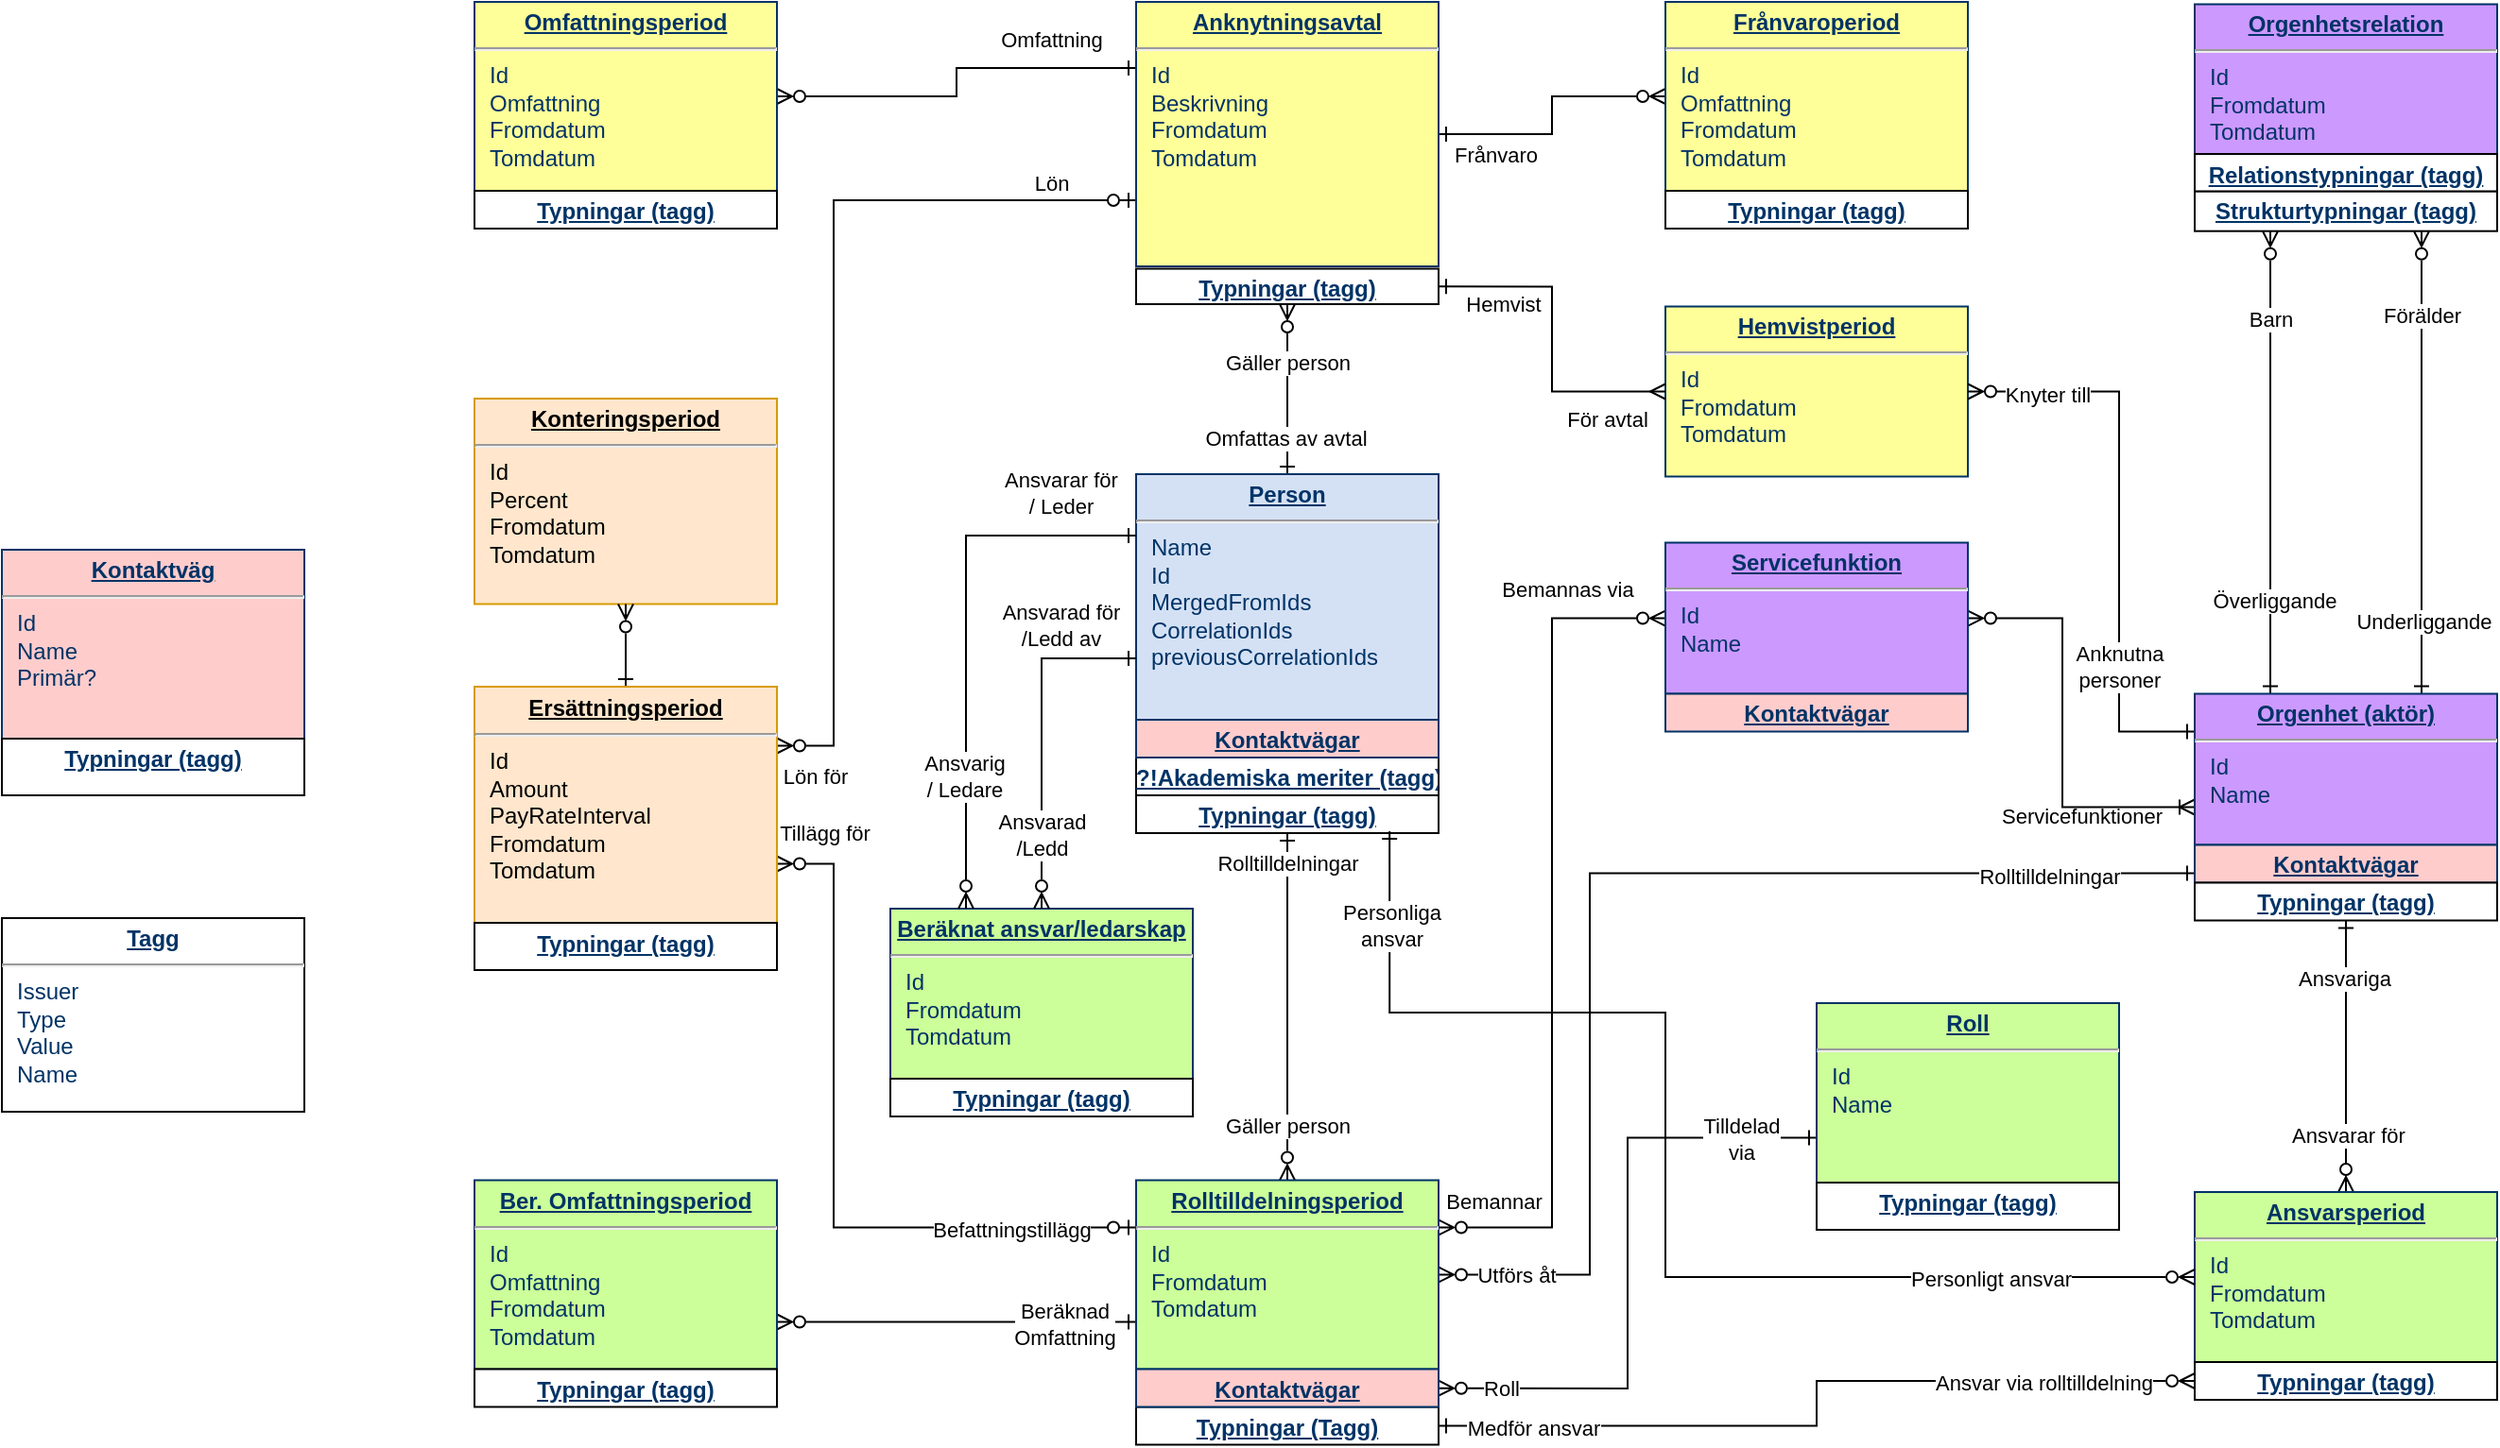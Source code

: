<mxfile version="20.5.3" type="embed"><diagram name="Page-1" id="efa7a0a1-bf9b-a30e-e6df-94a7791c09e9"><mxGraphModel dx="2362" dy="843" grid="1" gridSize="10" guides="1" tooltips="1" connect="1" arrows="1" fold="1" page="1" pageScale="1" pageWidth="1169" pageHeight="827" background="none" math="0" shadow="0"><root><mxCell id="0"/><mxCell id="1" parent="0"/><mxCell id="yMqSgsh0TC7EGv7iNOsN-120" value="" style="endArrow=ERzeroToMany;startArrow=ERone;html=1;rounded=0;startFill=0;endFill=0;orthogonal=0;jumpStyle=none;edgeStyle=orthogonalEdgeStyle;exitX=0;exitY=0.25;exitDx=0;exitDy=0;" parent="1" source="20" target="yMqSgsh0TC7EGv7iNOsN-121" edge="1"><mxGeometry width="50" height="50" relative="1" as="geometry"><mxPoint x="810" y="271.25" as="sourcePoint"/><mxPoint x="1320" y="201.25" as="targetPoint"/></mxGeometry></mxCell><mxCell id="yMqSgsh0TC7EGv7iNOsN-126" value="" style="endArrow=ERzeroToMany;startArrow=ERone;html=1;rounded=0;startFill=0;endFill=0;orthogonal=0;jumpStyle=none;edgeStyle=orthogonalEdgeStyle;" parent="1" source="20" target="yMqSgsh0TC7EGv7iNOsN-127" edge="1"><mxGeometry width="50" height="50" relative="1" as="geometry"><mxPoint x="790" y="343.75" as="sourcePoint"/><mxPoint x="1330" y="211.25" as="targetPoint"/></mxGeometry></mxCell><mxCell id="yMqSgsh0TC7EGv7iNOsN-171" value="Frånvaro" style="edgeLabel;html=1;align=center;verticalAlign=middle;resizable=0;points=[];" parent="yMqSgsh0TC7EGv7iNOsN-126" vertex="1" connectable="0"><mxGeometry x="-0.732" relative="1" as="geometry"><mxPoint x="11" y="11" as="offset"/></mxGeometry></mxCell><mxCell id="yMqSgsh0TC7EGv7iNOsN-134" value="" style="endArrow=ERzeroToMany;startArrow=ERzeroToOne;html=1;rounded=0;startFill=0;endFill=0;orthogonal=0;jumpStyle=none;edgeStyle=orthogonalEdgeStyle;entryX=1;entryY=0.25;entryDx=0;entryDy=0;exitX=0;exitY=0.75;exitDx=0;exitDy=0;" parent="1" source="20" target="yMqSgsh0TC7EGv7iNOsN-133" edge="1"><mxGeometry width="50" height="50" relative="1" as="geometry"><mxPoint x="790" y="521.25" as="sourcePoint"/><mxPoint x="1340" y="398.75" as="targetPoint"/><Array as="points"><mxPoint x="240" y="135"/><mxPoint x="240" y="424"/></Array></mxGeometry></mxCell><mxCell id="yMqSgsh0TC7EGv7iNOsN-168" value="Lön" style="edgeLabel;html=1;align=center;verticalAlign=middle;resizable=0;points=[];" parent="yMqSgsh0TC7EGv7iNOsN-134" vertex="1" connectable="0"><mxGeometry x="-0.708" y="-1" relative="1" as="geometry"><mxPoint x="25" y="-8" as="offset"/></mxGeometry></mxCell><mxCell id="yMqSgsh0TC7EGv7iNOsN-345" value="Omfattning" style="edgeLabel;html=1;align=center;verticalAlign=middle;resizable=0;points=[];" parent="yMqSgsh0TC7EGv7iNOsN-134" vertex="1" connectable="0"><mxGeometry x="-0.708" y="-1" relative="1" as="geometry"><mxPoint x="25" y="-84" as="offset"/></mxGeometry></mxCell><mxCell id="yMqSgsh0TC7EGv7iNOsN-348" value="Tillägg för" style="edgeLabel;html=1;align=center;verticalAlign=middle;resizable=0;points=[];" parent="yMqSgsh0TC7EGv7iNOsN-134" vertex="1" connectable="0"><mxGeometry x="-0.708" y="-1" relative="1" as="geometry"><mxPoint x="-95" y="336" as="offset"/></mxGeometry></mxCell><mxCell id="yMqSgsh0TC7EGv7iNOsN-359" value="Lön för" style="edgeLabel;html=1;align=center;verticalAlign=middle;resizable=0;points=[];" parent="yMqSgsh0TC7EGv7iNOsN-134" vertex="1" connectable="0"><mxGeometry x="0.779" relative="1" as="geometry"><mxPoint x="-10" y="39" as="offset"/></mxGeometry></mxCell><mxCell id="yMqSgsh0TC7EGv7iNOsN-136" value="&lt;p style=&quot;margin: 0px; margin-top: 4px; text-align: center; text-decoration: underline;&quot;&gt;&lt;strong&gt;Hemvistperiod&lt;/strong&gt;&lt;/p&gt;&lt;hr&gt;&lt;p style=&quot;margin: 0px; margin-left: 8px;&quot;&gt;Id&lt;/p&gt;&lt;p style=&quot;margin: 0px; margin-left: 8px;&quot;&gt;&lt;span style=&quot;background-color: initial;&quot;&gt;Fromdatum&lt;/span&gt;&lt;br&gt;&lt;/p&gt;&lt;p style=&quot;margin: 0px; margin-left: 8px;&quot;&gt;Tomdatum&lt;/p&gt;" style="verticalAlign=top;align=left;overflow=fill;fontSize=12;fontFamily=Helvetica;html=1;strokeColor=#003366;shadow=0;fillColor=#FFFF99;fontColor=#003366" parent="1" vertex="1"><mxGeometry x="680" y="191.25" width="160" height="90" as="geometry"/></mxCell><mxCell id="yMqSgsh0TC7EGv7iNOsN-137" value="" style="endArrow=ERmany;startArrow=ERone;html=1;rounded=0;startFill=0;endFill=0;orthogonal=0;jumpStyle=none;edgeStyle=orthogonalEdgeStyle;entryX=0;entryY=0.5;entryDx=0;entryDy=0;" parent="1" source="yMqSgsh0TC7EGv7iNOsN-305" target="yMqSgsh0TC7EGv7iNOsN-136" edge="1"><mxGeometry width="50" height="50" relative="1" as="geometry"><mxPoint x="750" y="491.25" as="sourcePoint"/><mxPoint x="1310" y="556.25" as="targetPoint"/></mxGeometry></mxCell><mxCell id="yMqSgsh0TC7EGv7iNOsN-170" value="Hemvist" style="edgeLabel;html=1;align=center;verticalAlign=middle;resizable=0;points=[];" parent="yMqSgsh0TC7EGv7iNOsN-137" vertex="1" connectable="0"><mxGeometry x="-0.839" relative="1" as="geometry"><mxPoint x="20" y="9" as="offset"/></mxGeometry></mxCell><mxCell id="yMqSgsh0TC7EGv7iNOsN-352" value="För avtal" style="edgeLabel;html=1;align=center;verticalAlign=middle;resizable=0;points=[];" parent="yMqSgsh0TC7EGv7iNOsN-137" vertex="1" connectable="0"><mxGeometry x="0.541" relative="1" as="geometry"><mxPoint x="9" y="14" as="offset"/></mxGeometry></mxCell><mxCell id="yMqSgsh0TC7EGv7iNOsN-138" value="" style="endArrow=ERzeroToMany;startArrow=ERone;html=1;rounded=0;startFill=0;endFill=0;orthogonal=0;jumpStyle=none;edgeStyle=orthogonalEdgeStyle;entryX=1;entryY=0.5;entryDx=0;entryDy=0;exitX=0;exitY=0.25;exitDx=0;exitDy=0;" parent="1" source="19" target="yMqSgsh0TC7EGv7iNOsN-136" edge="1"><mxGeometry width="50" height="50" relative="1" as="geometry"><mxPoint x="790" y="343.75" as="sourcePoint"/><mxPoint x="1020" y="736.25" as="targetPoint"/><Array as="points"><mxPoint x="920" y="416"/><mxPoint x="920" y="236"/></Array></mxGeometry></mxCell><mxCell id="yMqSgsh0TC7EGv7iNOsN-203" value="Anknutna &lt;br&gt;personer" style="edgeLabel;html=1;align=center;verticalAlign=middle;resizable=0;points=[];" parent="yMqSgsh0TC7EGv7iNOsN-138" vertex="1" connectable="0"><mxGeometry x="-0.735" y="-1" relative="1" as="geometry"><mxPoint x="-1" y="-35" as="offset"/></mxGeometry></mxCell><mxCell id="yMqSgsh0TC7EGv7iNOsN-353" value="Knyter till" style="edgeLabel;html=1;align=center;verticalAlign=middle;resizable=0;points=[];" parent="yMqSgsh0TC7EGv7iNOsN-138" vertex="1" connectable="0"><mxGeometry x="0.72" y="1" relative="1" as="geometry"><mxPoint as="offset"/></mxGeometry></mxCell><mxCell id="yMqSgsh0TC7EGv7iNOsN-143" value="" style="endArrow=ERzeroToMany;startArrow=ERone;html=1;rounded=0;startFill=0;endFill=0;orthogonal=0;jumpStyle=none;edgeStyle=orthogonalEdgeStyle;" parent="1" source="yMqSgsh0TC7EGv7iNOsN-304" target="yMqSgsh0TC7EGv7iNOsN-140" edge="1"><mxGeometry width="50" height="50" relative="1" as="geometry"><mxPoint x="490" y="521.25" as="sourcePoint"/><mxPoint x="490" y="601.25" as="targetPoint"/></mxGeometry></mxCell><mxCell id="yMqSgsh0TC7EGv7iNOsN-180" value="Ansvarar för" style="edgeLabel;html=1;align=center;verticalAlign=middle;resizable=0;points=[];" parent="yMqSgsh0TC7EGv7iNOsN-143" vertex="1" connectable="0"><mxGeometry x="0.573" y="1" relative="1" as="geometry"><mxPoint as="offset"/></mxGeometry></mxCell><mxCell id="yMqSgsh0TC7EGv7iNOsN-202" value="Ansvariga" style="edgeLabel;html=1;align=center;verticalAlign=middle;resizable=0;points=[];" parent="yMqSgsh0TC7EGv7iNOsN-143" vertex="1" connectable="0"><mxGeometry x="-0.573" y="-1" relative="1" as="geometry"><mxPoint as="offset"/></mxGeometry></mxCell><mxCell id="yMqSgsh0TC7EGv7iNOsN-145" value="" style="endArrow=ERzeroToMany;startArrow=ERone;html=1;rounded=0;startFill=0;endFill=0;orthogonal=0;jumpStyle=none;exitX=0;exitY=0.75;exitDx=0;exitDy=0;edgeStyle=orthogonalEdgeStyle;entryX=1;entryY=0.5;entryDx=0;entryDy=0;" parent="1" source="yMqSgsh0TC7EGv7iNOsN-253" target="yMqSgsh0TC7EGv7iNOsN-147" edge="1"><mxGeometry width="50" height="50" relative="1" as="geometry"><mxPoint x="660" y="973.75" as="sourcePoint"/><mxPoint x="570" y="610" as="targetPoint"/><Array as="points"><mxPoint x="640" y="491"/><mxPoint x="640" y="704"/></Array></mxGeometry></mxCell><mxCell id="yMqSgsh0TC7EGv7iNOsN-346" value="Servicefunktioner" style="edgeLabel;html=1;align=center;verticalAlign=middle;resizable=0;points=[];" parent="yMqSgsh0TC7EGv7iNOsN-145" vertex="1" connectable="0"><mxGeometry x="-0.831" y="-1" relative="1" as="geometry"><mxPoint x="-8" y="-30" as="offset"/></mxGeometry></mxCell><mxCell id="yMqSgsh0TC7EGv7iNOsN-350" value="Utförs åt" style="edgeLabel;html=1;align=center;verticalAlign=middle;resizable=0;points=[];" parent="yMqSgsh0TC7EGv7iNOsN-145" vertex="1" connectable="0"><mxGeometry x="0.825" relative="1" as="geometry"><mxPoint x="-13" as="offset"/></mxGeometry></mxCell><mxCell id="yMqSgsh0TC7EGv7iNOsN-351" value="Rolltilldelningar" style="edgeLabel;html=1;align=center;verticalAlign=middle;resizable=0;points=[];" parent="yMqSgsh0TC7EGv7iNOsN-145" vertex="1" connectable="0"><mxGeometry x="-0.828" y="1" relative="1" as="geometry"><mxPoint x="-25" as="offset"/></mxGeometry></mxCell><mxCell id="yMqSgsh0TC7EGv7iNOsN-146" value="" style="endArrow=ERzeroToMany;startArrow=ERone;html=1;rounded=0;startFill=0;endFill=0;orthogonal=0;jumpStyle=none;edgeStyle=orthogonalEdgeStyle;entryX=0.5;entryY=0;entryDx=0;entryDy=0;" parent="1" source="yMqSgsh0TC7EGv7iNOsN-268" target="yMqSgsh0TC7EGv7iNOsN-147" edge="1"><mxGeometry width="50" height="50" relative="1" as="geometry"><mxPoint x="390" y="501.25" as="sourcePoint"/><mxPoint x="1030" y="956.25" as="targetPoint"/></mxGeometry></mxCell><mxCell id="yMqSgsh0TC7EGv7iNOsN-183" value="Gäller person" style="edgeLabel;html=1;align=center;verticalAlign=middle;resizable=0;points=[];" parent="yMqSgsh0TC7EGv7iNOsN-146" vertex="1" connectable="0"><mxGeometry x="0.35" y="1" relative="1" as="geometry"><mxPoint x="-1" y="31" as="offset"/></mxGeometry></mxCell><mxCell id="yMqSgsh0TC7EGv7iNOsN-149" value="" style="endArrow=ERzeroToMany;startArrow=ERone;html=1;rounded=0;startFill=0;endFill=0;orthogonal=0;jumpStyle=none;edgeStyle=orthogonalEdgeStyle;exitX=0;exitY=0.75;exitDx=0;exitDy=0;" parent="1" source="yMqSgsh0TC7EGv7iNOsN-148" target="yMqSgsh0TC7EGv7iNOsN-251" edge="1"><mxGeometry width="50" height="50" relative="1" as="geometry"><mxPoint x="890" y="901.25" as="sourcePoint"/><mxPoint x="590" y="750" as="targetPoint"/><Array as="points"><mxPoint x="660" y="631"/><mxPoint x="660" y="764"/></Array></mxGeometry></mxCell><mxCell id="yMqSgsh0TC7EGv7iNOsN-349" value="Roll" style="edgeLabel;html=1;align=center;verticalAlign=middle;resizable=0;points=[];" parent="yMqSgsh0TC7EGv7iNOsN-149" vertex="1" connectable="0"><mxGeometry x="0.8" relative="1" as="geometry"><mxPoint as="offset"/></mxGeometry></mxCell><mxCell id="yMqSgsh0TC7EGv7iNOsN-357" value="Tilldelad&lt;br&gt;via" style="edgeLabel;html=1;align=center;verticalAlign=middle;resizable=0;points=[];" parent="yMqSgsh0TC7EGv7iNOsN-149" vertex="1" connectable="0"><mxGeometry x="-0.758" relative="1" as="geometry"><mxPoint as="offset"/></mxGeometry></mxCell><mxCell id="yMqSgsh0TC7EGv7iNOsN-155" value="" style="endArrow=ERoneToMany;startArrow=ERzeroToMany;html=1;rounded=0;startFill=0;endFill=0;orthogonal=0;edgeStyle=orthogonalEdgeStyle;entryX=0;entryY=0.75;entryDx=0;entryDy=0;" parent="1" source="yMqSgsh0TC7EGv7iNOsN-153" target="19" edge="1"><mxGeometry x="-1" y="-282" width="50" height="50" relative="1" as="geometry"><mxPoint x="500" y="991.25" as="sourcePoint"/><mxPoint x="940" y="450" as="targetPoint"/><Array as="points"><mxPoint x="890" y="356"/><mxPoint x="890" y="456"/></Array><mxPoint x="270" y="202" as="offset"/></mxGeometry></mxCell><mxCell id="yMqSgsh0TC7EGv7iNOsN-163" value="" style="endArrow=ERzeroToMany;startArrow=ERone;html=1;rounded=0;startFill=0;endFill=0;orthogonal=0;jumpStyle=none;exitX=0.25;exitY=0;exitDx=0;exitDy=0;entryX=0.25;entryY=1;entryDx=0;entryDy=0;edgeStyle=orthogonalEdgeStyle;" parent="1" source="19" target="yMqSgsh0TC7EGv7iNOsN-321" edge="1"><mxGeometry width="50" height="50" relative="1" as="geometry"><mxPoint x="1300" y="361.25" as="sourcePoint"/><mxPoint x="1290" y="361.25" as="targetPoint"/></mxGeometry></mxCell><mxCell id="yMqSgsh0TC7EGv7iNOsN-164" value="Överliggande" style="edgeLabel;html=1;align=center;verticalAlign=middle;resizable=0;points=[];" parent="yMqSgsh0TC7EGv7iNOsN-163" vertex="1" connectable="0"><mxGeometry x="-0.59" y="-2" relative="1" as="geometry"><mxPoint as="offset"/></mxGeometry></mxCell><mxCell id="yMqSgsh0TC7EGv7iNOsN-166" value="Barn" style="edgeLabel;html=1;align=center;verticalAlign=middle;resizable=0;points=[];" parent="yMqSgsh0TC7EGv7iNOsN-163" vertex="1" connectable="0"><mxGeometry x="0.405" relative="1" as="geometry"><mxPoint y="-27" as="offset"/></mxGeometry></mxCell><mxCell id="yMqSgsh0TC7EGv7iNOsN-211" value="" style="endArrow=ERzeroToMany;startArrow=ERzeroToMany;html=1;rounded=0;startFill=0;endFill=0;orthogonal=0;jumpStyle=none;edgeStyle=orthogonalEdgeStyle;entryX=1;entryY=0.25;entryDx=0;entryDy=0;" parent="1" source="yMqSgsh0TC7EGv7iNOsN-153" target="yMqSgsh0TC7EGv7iNOsN-147" edge="1"><mxGeometry width="50" height="50" relative="1" as="geometry"><mxPoint x="1230" y="501.25" as="sourcePoint"/><mxPoint x="570" y="608.277" as="targetPoint"/></mxGeometry></mxCell><mxCell id="yMqSgsh0TC7EGv7iNOsN-212" value="Bemannar" style="edgeLabel;html=1;align=center;verticalAlign=middle;resizable=0;points=[];" parent="yMqSgsh0TC7EGv7iNOsN-211" vertex="1" connectable="0"><mxGeometry x="0.876" relative="1" as="geometry"><mxPoint x="1" y="-14" as="offset"/></mxGeometry></mxCell><mxCell id="yMqSgsh0TC7EGv7iNOsN-213" value="Bemannas via" style="edgeLabel;html=1;align=center;verticalAlign=middle;resizable=0;points=[];" parent="yMqSgsh0TC7EGv7iNOsN-211" vertex="1" connectable="0"><mxGeometry x="-0.831" y="-1" relative="1" as="geometry"><mxPoint x="-15" y="-15" as="offset"/></mxGeometry></mxCell><mxCell id="yMqSgsh0TC7EGv7iNOsN-221" value="&lt;p style=&quot;margin: 0px; margin-top: 4px; text-align: center; text-decoration: underline;&quot;&gt;&lt;strong&gt;Konteringsperiod&lt;/strong&gt;&lt;/p&gt;&lt;hr&gt;&lt;p style=&quot;margin: 0px; margin-left: 8px;&quot;&gt;Id&lt;/p&gt;&lt;p style=&quot;margin: 0px; margin-left: 8px;&quot;&gt;&lt;span style=&quot;background-color: initial;&quot;&gt;Percent&lt;/span&gt;&lt;/p&gt;&lt;p style=&quot;margin: 0px; margin-left: 8px;&quot;&gt;&lt;span style=&quot;background-color: initial;&quot;&gt;Fromdatum&lt;/span&gt;&lt;br&gt;&lt;/p&gt;&lt;p style=&quot;margin: 0px; margin-left: 8px;&quot;&gt;Tomdatum&lt;/p&gt;&lt;p style=&quot;margin: 0px; margin-left: 8px;&quot;&gt;&lt;br&gt;&lt;/p&gt;" style="verticalAlign=top;align=left;overflow=fill;fontSize=12;fontFamily=Helvetica;html=1;strokeColor=#d79b00;shadow=0;fillColor=#ffe6cc;" parent="1" vertex="1"><mxGeometry x="50" y="240" width="160" height="108.75" as="geometry"/></mxCell><mxCell id="yMqSgsh0TC7EGv7iNOsN-222" value="" style="endArrow=ERzeroToMany;startArrow=ERone;html=1;rounded=0;startFill=0;endFill=0;orthogonal=0;jumpStyle=none;edgeStyle=orthogonalEdgeStyle;" parent="1" source="yMqSgsh0TC7EGv7iNOsN-133" target="yMqSgsh0TC7EGv7iNOsN-221" edge="1"><mxGeometry width="50" height="50" relative="1" as="geometry"><mxPoint x="490" y="-48.75" as="sourcePoint"/><mxPoint x="380" y="86.25" as="targetPoint"/></mxGeometry></mxCell><mxCell id="yMqSgsh0TC7EGv7iNOsN-224" value="" style="endArrow=ERzeroToMany;startArrow=ERone;html=1;rounded=0;startFill=0;endFill=0;orthogonal=0;jumpStyle=none;edgeStyle=orthogonalEdgeStyle;entryX=1;entryY=0.75;entryDx=0;entryDy=0;exitX=0;exitY=0.75;exitDx=0;exitDy=0;" parent="1" source="yMqSgsh0TC7EGv7iNOsN-147" target="yMqSgsh0TC7EGv7iNOsN-246" edge="1"><mxGeometry width="50" height="50" relative="1" as="geometry"><mxPoint x="570" y="152.762" as="sourcePoint"/><mxPoint x="840" y="39.738" as="targetPoint"/><Array as="points"><mxPoint x="250" y="729"/><mxPoint x="250" y="729"/></Array></mxGeometry></mxCell><mxCell id="yMqSgsh0TC7EGv7iNOsN-225" value="Beräknad&lt;br&gt;Omfattning" style="edgeLabel;html=1;align=center;verticalAlign=middle;resizable=0;points=[];" parent="yMqSgsh0TC7EGv7iNOsN-224" vertex="1" connectable="0"><mxGeometry x="-0.6" relative="1" as="geometry"><mxPoint y="1" as="offset"/></mxGeometry></mxCell><mxCell id="yMqSgsh0TC7EGv7iNOsN-241" value="" style="endArrow=ERzeroToMany;startArrow=ERone;html=1;rounded=0;startFill=0;endFill=0;orthogonal=0;jumpStyle=none;edgeStyle=orthogonalEdgeStyle;exitX=1;exitY=0.5;exitDx=0;exitDy=0;entryX=0;entryY=0.5;entryDx=0;entryDy=0;" parent="1" source="yMqSgsh0TC7EGv7iNOsN-269" target="yMqSgsh0TC7EGv7iNOsN-313" edge="1"><mxGeometry width="50" height="50" relative="1" as="geometry"><mxPoint x="570" y="195" as="sourcePoint"/><mxPoint x="1050" y="247.5" as="targetPoint"/></mxGeometry></mxCell><mxCell id="yMqSgsh0TC7EGv7iNOsN-243" value="Ansvar via rolltilldelning" style="edgeLabel;html=1;align=center;verticalAlign=middle;resizable=0;points=[];" parent="yMqSgsh0TC7EGv7iNOsN-241" vertex="1" connectable="0"><mxGeometry x="0.765" y="-1" relative="1" as="geometry"><mxPoint x="-30" as="offset"/></mxGeometry></mxCell><mxCell id="yMqSgsh0TC7EGv7iNOsN-343" value="Medför ansvar" style="edgeLabel;html=1;align=center;verticalAlign=middle;resizable=0;points=[];" parent="yMqSgsh0TC7EGv7iNOsN-241" vertex="1" connectable="0"><mxGeometry x="-0.669" y="-2" relative="1" as="geometry"><mxPoint x="-20" y="-1" as="offset"/></mxGeometry></mxCell><mxCell id="yMqSgsh0TC7EGv7iNOsN-244" value="" style="endArrow=ERzeroToMany;startArrow=ERzeroToOne;html=1;rounded=0;startFill=0;endFill=0;orthogonal=0;jumpStyle=none;edgeStyle=orthogonalEdgeStyle;entryX=1;entryY=0.75;entryDx=0;entryDy=0;exitX=0;exitY=0.25;exitDx=0;exitDy=0;" parent="1" source="yMqSgsh0TC7EGv7iNOsN-147" target="yMqSgsh0TC7EGv7iNOsN-133" edge="1"><mxGeometry width="50" height="50" relative="1" as="geometry"><mxPoint x="490" y="141.25" as="sourcePoint"/><mxPoint x="490" y="86.25" as="targetPoint"/><Array as="points"><mxPoint x="240" y="679"/><mxPoint x="240" y="486"/></Array></mxGeometry></mxCell><mxCell id="yMqSgsh0TC7EGv7iNOsN-245" value="Befattningstillägg" style="edgeLabel;html=1;align=center;verticalAlign=middle;resizable=0;points=[];" parent="yMqSgsh0TC7EGv7iNOsN-244" vertex="1" connectable="0"><mxGeometry x="-0.65" y="-1" relative="1" as="geometry"><mxPoint x="1" y="2" as="offset"/></mxGeometry></mxCell><mxCell id="yMqSgsh0TC7EGv7iNOsN-255" value="&lt;p style=&quot;margin: 0px; margin-top: 4px; text-align: center; text-decoration: underline;&quot;&gt;&lt;strong&gt;Tagg&lt;/strong&gt;&lt;/p&gt;&lt;hr&gt;&lt;p style=&quot;margin: 0px; margin-left: 8px;&quot;&gt;Issuer&lt;/p&gt;&lt;p style=&quot;margin: 0px; margin-left: 8px;&quot;&gt;Type&lt;/p&gt;&lt;p style=&quot;margin: 0px; margin-left: 8px;&quot;&gt;Value&lt;/p&gt;&lt;p style=&quot;margin: 0px; margin-left: 8px;&quot;&gt;Name&lt;/p&gt;" style="verticalAlign=top;align=left;overflow=fill;fontSize=12;fontFamily=Helvetica;html=1;strokeColor=#000000;shadow=0;fillColor=#FFFFFF;fontColor=#003366" parent="1" vertex="1"><mxGeometry x="-200" y="515" width="160" height="102.5" as="geometry"/></mxCell><mxCell id="yMqSgsh0TC7EGv7iNOsN-306" value="Gäller person" style="endArrow=ERzeroToMany;startArrow=ERone;html=1;rounded=0;startFill=0;endFill=0;orthogonal=0;jumpStyle=none;" parent="1" source="21" target="yMqSgsh0TC7EGv7iNOsN-305" edge="1"><mxGeometry x="0.315" width="50" height="50" relative="1" as="geometry"><mxPoint x="480" y="251.25" as="sourcePoint"/><mxPoint x="520" y="191.25" as="targetPoint"/><mxPoint as="offset"/></mxGeometry></mxCell><mxCell id="yMqSgsh0TC7EGv7iNOsN-307" value="Omfattas av avtal" style="edgeLabel;html=1;align=center;verticalAlign=middle;resizable=0;points=[];" parent="yMqSgsh0TC7EGv7iNOsN-306" vertex="1" connectable="0"><mxGeometry x="-0.549" relative="1" as="geometry"><mxPoint x="-1" y="1" as="offset"/></mxGeometry></mxCell><mxCell id="yMqSgsh0TC7EGv7iNOsN-322" value="" style="endArrow=ERzeroToMany;startArrow=ERone;html=1;rounded=0;startFill=0;endFill=0;orthogonal=0;jumpStyle=none;exitX=0.75;exitY=0;exitDx=0;exitDy=0;edgeStyle=orthogonalEdgeStyle;entryX=0.75;entryY=1;entryDx=0;entryDy=0;" parent="1" source="19" target="yMqSgsh0TC7EGv7iNOsN-321" edge="1"><mxGeometry width="50" height="50" relative="1" as="geometry"><mxPoint x="1080" y="401.25" as="sourcePoint"/><mxPoint x="1080" y="171.25" as="targetPoint"/></mxGeometry></mxCell><mxCell id="yMqSgsh0TC7EGv7iNOsN-323" value="Underliggande" style="edgeLabel;html=1;align=center;verticalAlign=middle;resizable=0;points=[];" parent="yMqSgsh0TC7EGv7iNOsN-322" vertex="1" connectable="0"><mxGeometry x="-0.61" y="-1" relative="1" as="geometry"><mxPoint y="9" as="offset"/></mxGeometry></mxCell><mxCell id="yMqSgsh0TC7EGv7iNOsN-341" value="Förälder" style="edgeLabel;html=1;align=center;verticalAlign=middle;resizable=0;points=[];" parent="yMqSgsh0TC7EGv7iNOsN-322" vertex="1" connectable="0"><mxGeometry x="0.6" relative="1" as="geometry"><mxPoint y="-5" as="offset"/></mxGeometry></mxCell><mxCell id="yMqSgsh0TC7EGv7iNOsN-325" value="" style="group" parent="1" vertex="1" connectable="0"><mxGeometry x="760" y="560" width="160" height="125" as="geometry"/></mxCell><mxCell id="yMqSgsh0TC7EGv7iNOsN-148" value="&lt;p style=&quot;margin: 0px; margin-top: 4px; text-align: center; text-decoration: underline;&quot;&gt;&lt;strong&gt;Roll&lt;/strong&gt;&lt;/p&gt;&lt;hr&gt;&lt;p style=&quot;margin: 0px; margin-left: 8px;&quot;&gt;Id&lt;/p&gt;&lt;p style=&quot;margin: 0px; margin-left: 8px;&quot;&gt;Name&lt;/p&gt;" style="verticalAlign=top;align=left;overflow=fill;fontSize=12;fontFamily=Helvetica;html=1;strokeColor=#003366;shadow=0;fillColor=#CCFF99;fontColor=#003366" parent="yMqSgsh0TC7EGv7iNOsN-325" vertex="1"><mxGeometry width="160" height="95" as="geometry"/></mxCell><mxCell id="yMqSgsh0TC7EGv7iNOsN-312" value="&lt;p style=&quot;margin: 0px; margin-top: 4px; text-align: center; text-decoration: underline;&quot;&gt;&lt;b&gt;Typningar (tagg)&lt;/b&gt;&lt;/p&gt;" style="verticalAlign=top;align=left;overflow=fill;fontSize=12;fontFamily=Helvetica;html=1;strokeColor=#000000;shadow=0;fillColor=#FFFFFF;fontColor=#003366" parent="yMqSgsh0TC7EGv7iNOsN-325" vertex="1"><mxGeometry y="95" width="160" height="25" as="geometry"/></mxCell><mxCell id="yMqSgsh0TC7EGv7iNOsN-329" value="" style="group" parent="1" vertex="1" connectable="0"><mxGeometry x="400" y="30" width="160" height="171.25" as="geometry"/></mxCell><mxCell id="20" value="&lt;p style=&quot;margin: 0px; margin-top: 4px; text-align: center; text-decoration: underline;&quot;&gt;&lt;strong&gt;Anknytningsavtal&lt;/strong&gt;&lt;/p&gt;&lt;hr&gt;&lt;p style=&quot;margin: 0px; margin-left: 8px;&quot;&gt;Id&lt;/p&gt;&lt;p style=&quot;margin: 0px; margin-left: 8px;&quot;&gt;Beskrivning&lt;/p&gt;&lt;p style=&quot;border-color: var(--border-color); margin: 0px 0px 0px 8px;&quot;&gt;Fromdatum&lt;/p&gt;&lt;p style=&quot;border-color: var(--border-color); margin: 0px 0px 0px 8px;&quot;&gt;Tomdatum&lt;/p&gt;" style="verticalAlign=top;align=left;overflow=fill;fontSize=12;fontFamily=Helvetica;html=1;strokeColor=#003366;shadow=0;fillColor=#FFFF99;fontColor=#003366" parent="yMqSgsh0TC7EGv7iNOsN-329" vertex="1"><mxGeometry width="160" height="140" as="geometry"/></mxCell><mxCell id="yMqSgsh0TC7EGv7iNOsN-305" value="&lt;p style=&quot;margin: 0px; margin-top: 4px; text-align: center; text-decoration: underline;&quot;&gt;&lt;b&gt;Typningar (tagg)&lt;/b&gt;&lt;/p&gt;" style="verticalAlign=top;align=left;overflow=fill;fontSize=12;fontFamily=Helvetica;html=1;strokeColor=#000000;shadow=0;fillColor=#FFFFFF;fontColor=#003366" parent="yMqSgsh0TC7EGv7iNOsN-329" vertex="1"><mxGeometry y="141.25" width="160" height="18.75" as="geometry"/></mxCell><mxCell id="yMqSgsh0TC7EGv7iNOsN-330" value="" style="group" parent="1" vertex="1" connectable="0"><mxGeometry x="50" y="30" width="160" height="130" as="geometry"/></mxCell><mxCell id="yMqSgsh0TC7EGv7iNOsN-121" value="&lt;p style=&quot;margin: 0px; margin-top: 4px; text-align: center; text-decoration: underline;&quot;&gt;&lt;strong&gt;Omfattningsperiod&lt;/strong&gt;&lt;/p&gt;&lt;hr&gt;&lt;p style=&quot;margin: 0px; margin-left: 8px;&quot;&gt;Id&lt;/p&gt;&lt;p style=&quot;margin: 0px; margin-left: 8px;&quot;&gt;Omfattning&lt;/p&gt;&lt;p style=&quot;margin: 0px; margin-left: 8px;&quot;&gt;Fromdatum&lt;/p&gt;&lt;p style=&quot;margin: 0px; margin-left: 8px;&quot;&gt;Tomdatum&lt;/p&gt;" style="verticalAlign=top;align=left;overflow=fill;fontSize=12;fontFamily=Helvetica;html=1;strokeColor=#003366;shadow=0;fillColor=#FFFF99;fontColor=#003366" parent="yMqSgsh0TC7EGv7iNOsN-330" vertex="1"><mxGeometry width="160" height="100" as="geometry"/></mxCell><mxCell id="yMqSgsh0TC7EGv7iNOsN-309" value="&lt;p style=&quot;margin: 0px; margin-top: 4px; text-align: center; text-decoration: underline;&quot;&gt;&lt;b&gt;Typningar (tagg)&lt;/b&gt;&lt;/p&gt;" style="verticalAlign=top;align=left;overflow=fill;fontSize=12;fontFamily=Helvetica;html=1;strokeColor=#000000;shadow=0;fillColor=#FFFFFF;fontColor=#003366" parent="yMqSgsh0TC7EGv7iNOsN-330" vertex="1"><mxGeometry y="100" width="160" height="20" as="geometry"/></mxCell><mxCell id="yMqSgsh0TC7EGv7iNOsN-331" value="" style="group" parent="1" vertex="1" connectable="0"><mxGeometry x="680" y="316.25" width="160" height="110" as="geometry"/></mxCell><mxCell id="yMqSgsh0TC7EGv7iNOsN-153" value="&lt;p style=&quot;margin: 0px; margin-top: 4px; text-align: center; text-decoration: underline;&quot;&gt;&lt;strong&gt;Servicefunktion&lt;/strong&gt;&lt;/p&gt;&lt;hr&gt;&lt;p style=&quot;margin: 0px; margin-left: 8px;&quot;&gt;Id&lt;/p&gt;&lt;p style=&quot;margin: 0px; margin-left: 8px;&quot;&gt;Name&lt;/p&gt;" style="verticalAlign=top;align=left;overflow=fill;fontSize=12;fontFamily=Helvetica;html=1;strokeColor=#003366;shadow=0;fillColor=#CC99FF;fontColor=#003366" parent="yMqSgsh0TC7EGv7iNOsN-331" vertex="1"><mxGeometry width="160" height="80" as="geometry"/></mxCell><mxCell id="yMqSgsh0TC7EGv7iNOsN-254" value="&lt;p style=&quot;margin: 0px; margin-top: 4px; text-align: center; text-decoration: underline;&quot;&gt;&lt;strong&gt;Kontaktvägar&lt;/strong&gt;&lt;/p&gt;" style="verticalAlign=top;align=left;overflow=fill;fontSize=12;fontFamily=Helvetica;html=1;strokeColor=#003366;shadow=0;fillColor=#FFCCCC;fontColor=#003366" parent="yMqSgsh0TC7EGv7iNOsN-331" vertex="1"><mxGeometry y="80" width="160" height="20" as="geometry"/></mxCell><mxCell id="yMqSgsh0TC7EGv7iNOsN-332" value="" style="group" parent="1" vertex="1" connectable="0"><mxGeometry x="960" y="660" width="160" height="120" as="geometry"/></mxCell><mxCell id="yMqSgsh0TC7EGv7iNOsN-140" value="&lt;p style=&quot;margin: 0px; margin-top: 4px; text-align: center; text-decoration: underline;&quot;&gt;&lt;strong&gt;Ansvarsperiod&lt;/strong&gt;&lt;/p&gt;&lt;hr&gt;&lt;p style=&quot;margin: 0px; margin-left: 8px;&quot;&gt;Id&lt;/p&gt;&lt;p style=&quot;margin: 0px; margin-left: 8px;&quot;&gt;&lt;span style=&quot;background-color: initial;&quot;&gt;Fromdatum&lt;/span&gt;&lt;br&gt;&lt;/p&gt;&lt;p style=&quot;margin: 0px; margin-left: 8px;&quot;&gt;Tomdatum&lt;/p&gt;" style="verticalAlign=top;align=left;overflow=fill;fontSize=12;fontFamily=Helvetica;html=1;strokeColor=#003366;shadow=0;fillColor=#CCFF99;fontColor=#003366" parent="yMqSgsh0TC7EGv7iNOsN-332" vertex="1"><mxGeometry width="160" height="90" as="geometry"/></mxCell><mxCell id="yMqSgsh0TC7EGv7iNOsN-313" value="&lt;p style=&quot;margin: 0px; margin-top: 4px; text-align: center; text-decoration: underline;&quot;&gt;&lt;b&gt;Typningar (tagg)&lt;/b&gt;&lt;/p&gt;" style="verticalAlign=top;align=left;overflow=fill;fontSize=12;fontFamily=Helvetica;html=1;strokeColor=#000000;shadow=0;fillColor=#FFFFFF;fontColor=#003366" parent="yMqSgsh0TC7EGv7iNOsN-332" vertex="1"><mxGeometry y="90" width="160" height="20" as="geometry"/></mxCell><mxCell id="yMqSgsh0TC7EGv7iNOsN-333" value="" style="group" parent="1" vertex="1" connectable="0"><mxGeometry x="680" y="30" width="160" height="130" as="geometry"/></mxCell><mxCell id="yMqSgsh0TC7EGv7iNOsN-127" value="&lt;p style=&quot;margin: 0px; margin-top: 4px; text-align: center; text-decoration: underline;&quot;&gt;&lt;strong&gt;Frånvaroperiod&lt;/strong&gt;&lt;/p&gt;&lt;hr&gt;&lt;p style=&quot;margin: 0px; margin-left: 8px;&quot;&gt;Id&lt;/p&gt;&lt;p style=&quot;margin: 0px; margin-left: 8px;&quot;&gt;Omfattning&lt;/p&gt;&lt;p style=&quot;margin: 0px; margin-left: 8px;&quot;&gt;Fromdatum&lt;/p&gt;&lt;p style=&quot;margin: 0px; margin-left: 8px;&quot;&gt;Tomdatum&lt;/p&gt;" style="verticalAlign=top;align=left;overflow=fill;fontSize=12;fontFamily=Helvetica;html=1;strokeColor=#003366;shadow=0;fillColor=#FFFF99;fontColor=#003366" parent="yMqSgsh0TC7EGv7iNOsN-333" vertex="1"><mxGeometry width="160" height="100" as="geometry"/></mxCell><mxCell id="yMqSgsh0TC7EGv7iNOsN-310" value="&lt;p style=&quot;margin: 0px; margin-top: 4px; text-align: center; text-decoration: underline;&quot;&gt;&lt;b&gt;Typningar (tagg)&lt;/b&gt;&lt;/p&gt;" style="verticalAlign=top;align=left;overflow=fill;fontSize=12;fontFamily=Helvetica;html=1;strokeColor=#000000;shadow=0;fillColor=#FFFFFF;fontColor=#003366" parent="yMqSgsh0TC7EGv7iNOsN-333" vertex="1"><mxGeometry y="100" width="160" height="20" as="geometry"/></mxCell><mxCell id="yMqSgsh0TC7EGv7iNOsN-337" value="" style="group" parent="1" vertex="1" connectable="0"><mxGeometry x="50" y="653.75" width="160" height="130" as="geometry"/></mxCell><mxCell id="yMqSgsh0TC7EGv7iNOsN-246" value="&lt;p style=&quot;margin: 0px; margin-top: 4px; text-align: center; text-decoration: underline;&quot;&gt;&lt;strong&gt;Ber. Omfattningsperiod&lt;/strong&gt;&lt;/p&gt;&lt;hr&gt;&lt;p style=&quot;margin: 0px; margin-left: 8px;&quot;&gt;Id&lt;/p&gt;&lt;p style=&quot;margin: 0px; margin-left: 8px;&quot;&gt;Omfattning&lt;/p&gt;&lt;p style=&quot;margin: 0px; margin-left: 8px;&quot;&gt;Fromdatum&lt;/p&gt;&lt;p style=&quot;margin: 0px; margin-left: 8px;&quot;&gt;Tomdatum&lt;/p&gt;" style="verticalAlign=top;align=left;overflow=fill;fontSize=12;fontFamily=Helvetica;html=1;strokeColor=#003366;shadow=0;fillColor=#CCFF99;fontColor=#003366" parent="yMqSgsh0TC7EGv7iNOsN-337" vertex="1"><mxGeometry width="160" height="100" as="geometry"/></mxCell><mxCell id="yMqSgsh0TC7EGv7iNOsN-319" value="&lt;p style=&quot;margin: 0px; margin-top: 4px; text-align: center; text-decoration: underline;&quot;&gt;&lt;b&gt;Typningar (tagg)&lt;/b&gt;&lt;/p&gt;" style="verticalAlign=top;align=left;overflow=fill;fontSize=12;fontFamily=Helvetica;html=1;strokeColor=#000000;shadow=0;fillColor=#FFFFFF;fontColor=#003366" parent="yMqSgsh0TC7EGv7iNOsN-337" vertex="1"><mxGeometry y="100" width="160" height="20" as="geometry"/></mxCell><mxCell id="yMqSgsh0TC7EGv7iNOsN-339" value="" style="group" parent="1" vertex="1" connectable="0"><mxGeometry x="-200" y="320" width="160" height="130" as="geometry"/></mxCell><mxCell id="yMqSgsh0TC7EGv7iNOsN-250" value="&lt;p style=&quot;margin: 0px; margin-top: 4px; text-align: center; text-decoration: underline;&quot;&gt;&lt;strong&gt;Kontaktväg&lt;/strong&gt;&lt;/p&gt;&lt;hr&gt;&lt;p style=&quot;margin: 0px; margin-left: 8px;&quot;&gt;Id&lt;/p&gt;&lt;p style=&quot;margin: 0px; margin-left: 8px;&quot;&gt;Name&lt;/p&gt;&lt;p style=&quot;margin: 0px; margin-left: 8px;&quot;&gt;Primär?&lt;/p&gt;" style="verticalAlign=top;align=left;overflow=fill;fontSize=12;fontFamily=Helvetica;html=1;strokeColor=#003366;shadow=0;fillColor=#FFCCCC;fontColor=#003366" parent="yMqSgsh0TC7EGv7iNOsN-339" vertex="1"><mxGeometry width="160" height="100" as="geometry"/></mxCell><mxCell id="yMqSgsh0TC7EGv7iNOsN-338" value="&lt;p style=&quot;margin: 0px; margin-top: 4px; text-align: center; text-decoration: underline;&quot;&gt;&lt;b&gt;Typningar (tagg)&lt;/b&gt;&lt;/p&gt;" style="verticalAlign=top;align=left;overflow=fill;fontSize=12;fontFamily=Helvetica;html=1;strokeColor=#000000;shadow=0;fillColor=#FFFFFF;fontColor=#003366" parent="yMqSgsh0TC7EGv7iNOsN-339" vertex="1"><mxGeometry y="100" width="160" height="30" as="geometry"/></mxCell><mxCell id="yMqSgsh0TC7EGv7iNOsN-340" value="" style="group" parent="1" vertex="1" connectable="0"><mxGeometry x="50" y="392.5" width="160" height="155.0" as="geometry"/></mxCell><mxCell id="yMqSgsh0TC7EGv7iNOsN-133" value="&lt;p style=&quot;margin: 0px; margin-top: 4px; text-align: center; text-decoration: underline;&quot;&gt;&lt;strong&gt;Ersättningsperiod&lt;/strong&gt;&lt;/p&gt;&lt;hr&gt;&lt;p style=&quot;margin: 0px; margin-left: 8px;&quot;&gt;Id&lt;/p&gt;&lt;p style=&quot;margin: 0px; margin-left: 8px;&quot;&gt;Amount&lt;/p&gt;&lt;p style=&quot;margin: 0px; margin-left: 8px;&quot;&gt;PayRateInterval&lt;/p&gt;&lt;p style=&quot;margin: 0px; margin-left: 8px;&quot;&gt;Fromdatum&lt;/p&gt;&lt;p style=&quot;margin: 0px; margin-left: 8px;&quot;&gt;Tomdatum&lt;/p&gt;" style="verticalAlign=top;align=left;overflow=fill;fontSize=12;fontFamily=Helvetica;html=1;strokeColor=#d79b00;shadow=0;fillColor=#ffe6cc;" parent="yMqSgsh0TC7EGv7iNOsN-340" vertex="1"><mxGeometry width="160" height="125" as="geometry"/></mxCell><mxCell id="yMqSgsh0TC7EGv7iNOsN-311" value="&lt;p style=&quot;margin: 0px; margin-top: 4px; text-align: center; text-decoration: underline;&quot;&gt;&lt;b&gt;Typningar (tagg)&lt;/b&gt;&lt;/p&gt;" style="verticalAlign=top;align=left;overflow=fill;fontSize=12;fontFamily=Helvetica;html=1;strokeColor=#000000;shadow=0;fillColor=#FFFFFF;fontColor=#003366" parent="yMqSgsh0TC7EGv7iNOsN-340" vertex="1"><mxGeometry y="125" width="160" height="25" as="geometry"/></mxCell><mxCell id="yMqSgsh0TC7EGv7iNOsN-354" value="" style="group" parent="1" vertex="1" connectable="0"><mxGeometry x="400" y="280" width="160" height="190" as="geometry"/></mxCell><mxCell id="yMqSgsh0TC7EGv7iNOsN-268" value="&lt;p style=&quot;margin: 0px; margin-top: 4px; text-align: center; text-decoration: underline;&quot;&gt;&lt;b&gt;Typningar (tagg)&lt;/b&gt;&lt;/p&gt;" style="verticalAlign=top;align=left;overflow=fill;fontSize=12;fontFamily=Helvetica;html=1;strokeColor=#000000;shadow=0;fillColor=#FFFFFF;fontColor=#003366" parent="yMqSgsh0TC7EGv7iNOsN-354" vertex="1"><mxGeometry y="170" width="160" height="20" as="geometry"/></mxCell><mxCell id="yMqSgsh0TC7EGv7iNOsN-266" value="&lt;p style=&quot;margin: 0px; margin-top: 4px; text-align: center; text-decoration: underline;&quot;&gt;&lt;strong&gt;?!Akademiska meriter (tagg)&lt;/strong&gt;&lt;/p&gt;" style="verticalAlign=top;align=left;overflow=fill;fontSize=12;fontFamily=Helvetica;html=1;strokeColor=#000000;shadow=0;fillColor=#FFFFFF;fontColor=#003366" parent="yMqSgsh0TC7EGv7iNOsN-354" vertex="1"><mxGeometry y="150" width="160" height="20" as="geometry"/></mxCell><mxCell id="21" value="&lt;p style=&quot;margin: 0px; margin-top: 4px; text-align: center; text-decoration: underline;&quot;&gt;&lt;strong&gt;Person&lt;/strong&gt;&lt;/p&gt;&lt;hr&gt;&lt;p style=&quot;margin: 0px; margin-left: 8px;&quot;&gt;Name&lt;/p&gt;&lt;p style=&quot;margin: 0px; margin-left: 8px;&quot;&gt;Id&lt;/p&gt;&lt;p style=&quot;margin: 0px; margin-left: 8px;&quot;&gt;MergedFromIds&lt;/p&gt;&lt;p style=&quot;margin: 0px; margin-left: 8px;&quot;&gt;CorrelationIds&lt;/p&gt;&lt;p style=&quot;margin: 0px; margin-left: 8px;&quot;&gt;previousCorrelationIds&lt;/p&gt;&lt;p style=&quot;margin: 0px; margin-left: 8px;&quot;&gt;&lt;br&gt;&lt;/p&gt;&lt;p style=&quot;margin: 0px; margin-left: 8px;&quot;&gt;&lt;br&gt;&lt;/p&gt;" style="verticalAlign=top;align=left;overflow=fill;fontSize=12;fontFamily=Helvetica;html=1;strokeColor=#003366;shadow=0;fillColor=#D4E1F5;fontColor=#003366" parent="yMqSgsh0TC7EGv7iNOsN-354" vertex="1"><mxGeometry width="160" height="130" as="geometry"/></mxCell><mxCell id="yMqSgsh0TC7EGv7iNOsN-252" value="&lt;p style=&quot;margin: 0px; margin-top: 4px; text-align: center; text-decoration: underline;&quot;&gt;&lt;strong&gt;Kontaktvägar&lt;/strong&gt;&lt;/p&gt;" style="verticalAlign=top;align=left;overflow=fill;fontSize=12;fontFamily=Helvetica;html=1;strokeColor=#003366;shadow=0;fillColor=#FFCCCC;fontColor=#003366" parent="yMqSgsh0TC7EGv7iNOsN-354" vertex="1"><mxGeometry y="130" width="160" height="20" as="geometry"/></mxCell><mxCell id="yMqSgsh0TC7EGv7iNOsN-280" value="" style="endArrow=none;startArrow=ERone;html=1;rounded=0;startFill=0;endFill=0;orthogonal=0;jumpStyle=none;" parent="yMqSgsh0TC7EGv7iNOsN-354" source="21" target="yMqSgsh0TC7EGv7iNOsN-252" edge="1"><mxGeometry width="50" height="50" relative="1" as="geometry"><mxPoint x="600" y="1450" as="sourcePoint"/><mxPoint x="600" y="1560" as="targetPoint"/></mxGeometry></mxCell><mxCell id="yMqSgsh0TC7EGv7iNOsN-281" value="Rolltilldelningar" style="edgeLabel;html=1;align=center;verticalAlign=middle;resizable=0;points=[];" parent="yMqSgsh0TC7EGv7iNOsN-280" vertex="1" connectable="0"><mxGeometry x="-0.3" y="1" relative="1" as="geometry"><mxPoint y="76" as="offset"/></mxGeometry></mxCell><mxCell id="yMqSgsh0TC7EGv7iNOsN-355" value="" style="group" parent="1" vertex="1" connectable="0"><mxGeometry x="960" y="31.25" width="160" height="120.09" as="geometry"/></mxCell><mxCell id="yMqSgsh0TC7EGv7iNOsN-161" value="&lt;p style=&quot;margin: 0px; margin-top: 4px; text-align: center; text-decoration: underline;&quot;&gt;&lt;strong&gt;Orgenhetsrelation&lt;/strong&gt;&lt;/p&gt;&lt;hr&gt;&lt;p style=&quot;margin: 0px; margin-left: 8px;&quot;&gt;Id&lt;/p&gt;&lt;p style=&quot;margin: 0px; margin-left: 8px;&quot;&gt;Fromdatum&lt;/p&gt;&lt;p style=&quot;margin: 0px; margin-left: 8px;&quot;&gt;Tomdatum&lt;/p&gt;" style="verticalAlign=top;align=left;overflow=fill;fontSize=12;fontFamily=Helvetica;html=1;strokeColor=#003366;shadow=0;fillColor=#CC99FF;fontColor=#003366" parent="yMqSgsh0TC7EGv7iNOsN-355" vertex="1"><mxGeometry width="160" height="79.286" as="geometry"/></mxCell><mxCell id="yMqSgsh0TC7EGv7iNOsN-320" value="&lt;p style=&quot;margin: 0px; margin-top: 4px; text-align: center; text-decoration: underline;&quot;&gt;&lt;b&gt;Relationstypningar (tagg)&lt;/b&gt;&lt;/p&gt;" style="verticalAlign=top;align=left;overflow=fill;fontSize=12;fontFamily=Helvetica;html=1;strokeColor=#000000;shadow=0;fillColor=#FFFFFF;fontColor=#003366" parent="yMqSgsh0TC7EGv7iNOsN-355" vertex="1"><mxGeometry y="79.286" width="160" height="19.821" as="geometry"/></mxCell><mxCell id="yMqSgsh0TC7EGv7iNOsN-321" value="&lt;p style=&quot;margin: 0px; margin-top: 4px; text-align: center; text-decoration: underline;&quot;&gt;&lt;b&gt;Strukturtypningar (tagg)&lt;/b&gt;&lt;/p&gt;" style="verticalAlign=top;align=left;overflow=fill;fontSize=12;fontFamily=Helvetica;html=1;strokeColor=#000000;shadow=0;fillColor=#FFFFFF;fontColor=#003366" parent="yMqSgsh0TC7EGv7iNOsN-355" vertex="1"><mxGeometry y="99.11" width="160" height="20.98" as="geometry"/></mxCell><mxCell id="yMqSgsh0TC7EGv7iNOsN-356" value="" style="group" parent="1" vertex="1" connectable="0"><mxGeometry x="960" y="396.25" width="160" height="120" as="geometry"/></mxCell><mxCell id="19" value="&lt;p style=&quot;margin: 0px; margin-top: 4px; text-align: center; text-decoration: underline;&quot;&gt;&lt;strong&gt;Orgenhet (aktör)&lt;/strong&gt;&lt;/p&gt;&lt;hr&gt;&lt;p style=&quot;margin: 0px; margin-left: 8px;&quot;&gt;Id&lt;/p&gt;&lt;p style=&quot;margin: 0px; margin-left: 8px;&quot;&gt;Name&lt;/p&gt;" style="verticalAlign=top;align=left;overflow=fill;fontSize=12;fontFamily=Helvetica;html=1;strokeColor=#003366;shadow=0;fillColor=#CC99FF;fontColor=#003366" parent="yMqSgsh0TC7EGv7iNOsN-356" vertex="1"><mxGeometry width="160" height="80" as="geometry"/></mxCell><mxCell id="yMqSgsh0TC7EGv7iNOsN-253" value="&lt;p style=&quot;margin: 0px; margin-top: 4px; text-align: center; text-decoration: underline;&quot;&gt;&lt;strong&gt;Kontaktvägar&lt;/strong&gt;&lt;/p&gt;" style="verticalAlign=top;align=left;overflow=fill;fontSize=12;fontFamily=Helvetica;html=1;strokeColor=#003366;shadow=0;fillColor=#FFCCCC;fontColor=#003366" parent="yMqSgsh0TC7EGv7iNOsN-356" vertex="1"><mxGeometry y="80" width="160" height="20" as="geometry"/></mxCell><mxCell id="yMqSgsh0TC7EGv7iNOsN-304" value="&lt;p style=&quot;margin: 0px; margin-top: 4px; text-align: center; text-decoration: underline;&quot;&gt;&lt;b&gt;Typningar (tagg)&lt;/b&gt;&lt;/p&gt;" style="verticalAlign=top;align=left;overflow=fill;fontSize=12;fontFamily=Helvetica;html=1;strokeColor=#000000;shadow=0;fillColor=#FFFFFF;fontColor=#003366" parent="yMqSgsh0TC7EGv7iNOsN-356" vertex="1"><mxGeometry y="100" width="160" height="20" as="geometry"/></mxCell><mxCell id="yMqSgsh0TC7EGv7iNOsN-277" value="" style="endArrow=none;startArrow=ERone;html=1;rounded=0;startFill=0;endFill=0;orthogonal=0;jumpStyle=none;" parent="yMqSgsh0TC7EGv7iNOsN-356" source="19" target="yMqSgsh0TC7EGv7iNOsN-253" edge="1"><mxGeometry width="50" height="50" relative="1" as="geometry"><mxPoint x="2240" y="1376.25" as="sourcePoint"/><mxPoint x="2240" y="1486.25" as="targetPoint"/></mxGeometry></mxCell><mxCell id="yMqSgsh0TC7EGv7iNOsN-358" value="" style="group" parent="1" vertex="1" connectable="0"><mxGeometry x="400" y="653.75" width="160" height="140" as="geometry"/></mxCell><mxCell id="yMqSgsh0TC7EGv7iNOsN-269" value="&lt;p style=&quot;margin: 0px; margin-top: 4px; text-align: center; text-decoration: underline;&quot;&gt;&lt;strong&gt;Typningar (Tagg)&lt;/strong&gt;&lt;/p&gt;" style="verticalAlign=top;align=left;overflow=fill;fontSize=12;fontFamily=Helvetica;html=1;strokeColor=#000000;shadow=0;fillColor=#FFFFFF;fontColor=#003366" parent="yMqSgsh0TC7EGv7iNOsN-358" vertex="1"><mxGeometry y="120" width="160" height="20" as="geometry"/></mxCell><mxCell id="yMqSgsh0TC7EGv7iNOsN-147" value="&lt;p style=&quot;margin: 0px; margin-top: 4px; text-align: center; text-decoration: underline;&quot;&gt;&lt;strong&gt;Rolltilldelningsperiod&lt;/strong&gt;&lt;/p&gt;&lt;hr&gt;&lt;p style=&quot;margin: 0px; margin-left: 8px;&quot;&gt;Id&lt;/p&gt;&lt;p style=&quot;margin: 0px; margin-left: 8px;&quot;&gt;&lt;span style=&quot;background-color: initial;&quot;&gt;Fromdatum&lt;/span&gt;&lt;br&gt;&lt;/p&gt;&lt;p style=&quot;margin: 0px; margin-left: 8px;&quot;&gt;Tomdatum&lt;/p&gt;" style="verticalAlign=top;align=left;overflow=fill;fontSize=12;fontFamily=Helvetica;html=1;strokeColor=#003366;shadow=0;fillColor=#CCFF99;fontColor=#003366" parent="yMqSgsh0TC7EGv7iNOsN-358" vertex="1"><mxGeometry width="160" height="100" as="geometry"/></mxCell><mxCell id="yMqSgsh0TC7EGv7iNOsN-251" value="&lt;p style=&quot;margin: 0px; margin-top: 4px; text-align: center; text-decoration: underline;&quot;&gt;&lt;strong&gt;Kontaktvägar&lt;/strong&gt;&lt;/p&gt;" style="verticalAlign=top;align=left;overflow=fill;fontSize=12;fontFamily=Helvetica;html=1;strokeColor=#003366;shadow=0;fillColor=#FFCCCC;fontColor=#003366" parent="yMqSgsh0TC7EGv7iNOsN-358" vertex="1"><mxGeometry y="100" width="160" height="20" as="geometry"/></mxCell><mxCell id="yMqSgsh0TC7EGv7iNOsN-344" style="edgeStyle=none;rounded=0;jumpStyle=none;orthogonalLoop=1;jettySize=auto;html=1;strokeColor=#B3B3B3;startArrow=ERone;startFill=0;endArrow=ERzeroToMany;endFill=0;" parent="yMqSgsh0TC7EGv7iNOsN-358" source="yMqSgsh0TC7EGv7iNOsN-251" target="yMqSgsh0TC7EGv7iNOsN-147" edge="1"><mxGeometry relative="1" as="geometry"/></mxCell><mxCell id="yMqSgsh0TC7EGv7iNOsN-326" value="" style="edgeStyle=none;rounded=0;jumpStyle=none;orthogonalLoop=1;jettySize=auto;html=1;strokeColor=#B3B3B3;startArrow=ERzeroToMany;startFill=0;endArrow=ERoneToMany;endFill=0;" parent="yMqSgsh0TC7EGv7iNOsN-358" source="yMqSgsh0TC7EGv7iNOsN-251" target="yMqSgsh0TC7EGv7iNOsN-147" edge="1"><mxGeometry relative="1" as="geometry"/></mxCell><mxCell id="yMqSgsh0TC7EGv7iNOsN-360" value="" style="group" parent="1" vertex="1" connectable="0"><mxGeometry x="270" y="510" width="160" height="120" as="geometry"/></mxCell><mxCell id="yMqSgsh0TC7EGv7iNOsN-361" value="&lt;p style=&quot;margin: 0px; margin-top: 4px; text-align: center; text-decoration: underline;&quot;&gt;&lt;strong&gt;Beräknat ansvar/ledarskap&lt;/strong&gt;&lt;/p&gt;&lt;hr&gt;&lt;p style=&quot;margin: 0px; margin-left: 8px;&quot;&gt;Id&lt;/p&gt;&lt;p style=&quot;margin: 0px; margin-left: 8px;&quot;&gt;&lt;span style=&quot;background-color: initial;&quot;&gt;Fromdatum&lt;/span&gt;&lt;br&gt;&lt;/p&gt;&lt;p style=&quot;margin: 0px; margin-left: 8px;&quot;&gt;Tomdatum&lt;/p&gt;" style="verticalAlign=top;align=left;overflow=fill;fontSize=12;fontFamily=Helvetica;html=1;strokeColor=#003366;shadow=0;fillColor=#CCFF99;fontColor=#003366" parent="yMqSgsh0TC7EGv7iNOsN-360" vertex="1"><mxGeometry width="160" height="90" as="geometry"/></mxCell><mxCell id="yMqSgsh0TC7EGv7iNOsN-362" value="&lt;p style=&quot;margin: 0px; margin-top: 4px; text-align: center; text-decoration: underline;&quot;&gt;&lt;b&gt;Typningar (tagg)&lt;/b&gt;&lt;/p&gt;" style="verticalAlign=top;align=left;overflow=fill;fontSize=12;fontFamily=Helvetica;html=1;strokeColor=#000000;shadow=0;fillColor=#FFFFFF;fontColor=#003366" parent="yMqSgsh0TC7EGv7iNOsN-360" vertex="1"><mxGeometry y="90" width="160" height="20" as="geometry"/></mxCell><mxCell id="yMqSgsh0TC7EGv7iNOsN-363" value="" style="endArrow=ERzeroToMany;startArrow=ERone;html=1;rounded=0;startFill=0;endFill=0;orthogonal=0;jumpStyle=none;edgeStyle=orthogonalEdgeStyle;exitX=0;exitY=0.25;exitDx=0;exitDy=0;entryX=0.25;entryY=0;entryDx=0;entryDy=0;" parent="1" source="21" target="yMqSgsh0TC7EGv7iNOsN-361" edge="1"><mxGeometry width="50" height="50" relative="1" as="geometry"><mxPoint x="185" y="629.95" as="sourcePoint"/><mxPoint x="585" y="606.2" as="targetPoint"/></mxGeometry></mxCell><mxCell id="yMqSgsh0TC7EGv7iNOsN-365" value="Ansvarar för&lt;br&gt;/ Leder" style="edgeLabel;html=1;align=center;verticalAlign=middle;resizable=0;points=[];" parent="yMqSgsh0TC7EGv7iNOsN-363" vertex="1" connectable="0"><mxGeometry x="-0.669" y="-2" relative="1" as="geometry"><mxPoint x="7" y="-21" as="offset"/></mxGeometry></mxCell><mxCell id="yMqSgsh0TC7EGv7iNOsN-364" value="Ansvarig&lt;br&gt;/ Ledare" style="edgeLabel;html=1;align=center;verticalAlign=middle;resizable=0;points=[];" parent="yMqSgsh0TC7EGv7iNOsN-363" vertex="1" connectable="0"><mxGeometry x="0.765" y="-1" relative="1" as="geometry"><mxPoint y="-36" as="offset"/></mxGeometry></mxCell><mxCell id="yMqSgsh0TC7EGv7iNOsN-369" value="Ansvarad för&lt;br&gt;/Ledd av" style="edgeLabel;html=1;align=center;verticalAlign=middle;resizable=0;points=[];" parent="yMqSgsh0TC7EGv7iNOsN-363" vertex="1" connectable="0"><mxGeometry x="-0.669" y="-2" relative="1" as="geometry"><mxPoint x="7" y="49" as="offset"/></mxGeometry></mxCell><mxCell id="yMqSgsh0TC7EGv7iNOsN-366" value="" style="endArrow=ERzeroToMany;startArrow=ERone;html=1;rounded=0;startFill=0;endFill=0;orthogonal=0;jumpStyle=none;edgeStyle=orthogonalEdgeStyle;exitX=0;exitY=0.75;exitDx=0;exitDy=0;entryX=0.5;entryY=0;entryDx=0;entryDy=0;" parent="1" source="21" target="yMqSgsh0TC7EGv7iNOsN-361" edge="1"><mxGeometry width="50" height="50" relative="1" as="geometry"><mxPoint x="410" y="322.5" as="sourcePoint"/><mxPoint x="320" y="520" as="targetPoint"/></mxGeometry></mxCell><mxCell id="yMqSgsh0TC7EGv7iNOsN-367" value="Ansvarad&lt;br&gt;/Ledd" style="edgeLabel;html=1;align=center;verticalAlign=middle;resizable=0;points=[];" parent="yMqSgsh0TC7EGv7iNOsN-366" vertex="1" connectable="0"><mxGeometry x="0.765" y="-1" relative="1" as="geometry"><mxPoint x="1" y="-18" as="offset"/></mxGeometry></mxCell><mxCell id="48kwzW6LIblIkYZXHWR8-21" value="" style="endArrow=ERzeroToMany;startArrow=ERone;html=1;rounded=0;startFill=0;endFill=0;orthogonal=0;jumpStyle=none;edgeStyle=orthogonalEdgeStyle;exitX=0.838;exitY=0.95;exitDx=0;exitDy=0;exitPerimeter=0;" parent="1" source="yMqSgsh0TC7EGv7iNOsN-268" target="yMqSgsh0TC7EGv7iNOsN-140" edge="1"><mxGeometry width="50" height="50" relative="1" as="geometry"><mxPoint x="530" y="723.75" as="sourcePoint"/><mxPoint x="930" y="700" as="targetPoint"/><Array as="points"><mxPoint x="534" y="565"/><mxPoint x="680" y="565"/><mxPoint x="680" y="705"/></Array></mxGeometry></mxCell><mxCell id="48kwzW6LIblIkYZXHWR8-22" value="Personligt ansvar" style="edgeLabel;html=1;align=center;verticalAlign=middle;resizable=0;points=[];" parent="48kwzW6LIblIkYZXHWR8-21" vertex="1" connectable="0"><mxGeometry x="0.765" y="-1" relative="1" as="geometry"><mxPoint x="-30" as="offset"/></mxGeometry></mxCell><mxCell id="48kwzW6LIblIkYZXHWR8-24" value="Personliga&lt;br&gt;ansvar" style="edgeLabel;html=1;align=center;verticalAlign=middle;resizable=0;points=[];" parent="48kwzW6LIblIkYZXHWR8-21" vertex="1" connectable="0"><mxGeometry x="-0.85" y="1" relative="1" as="geometry"><mxPoint as="offset"/></mxGeometry></mxCell></root></mxGraphModel></diagram></mxfile>
